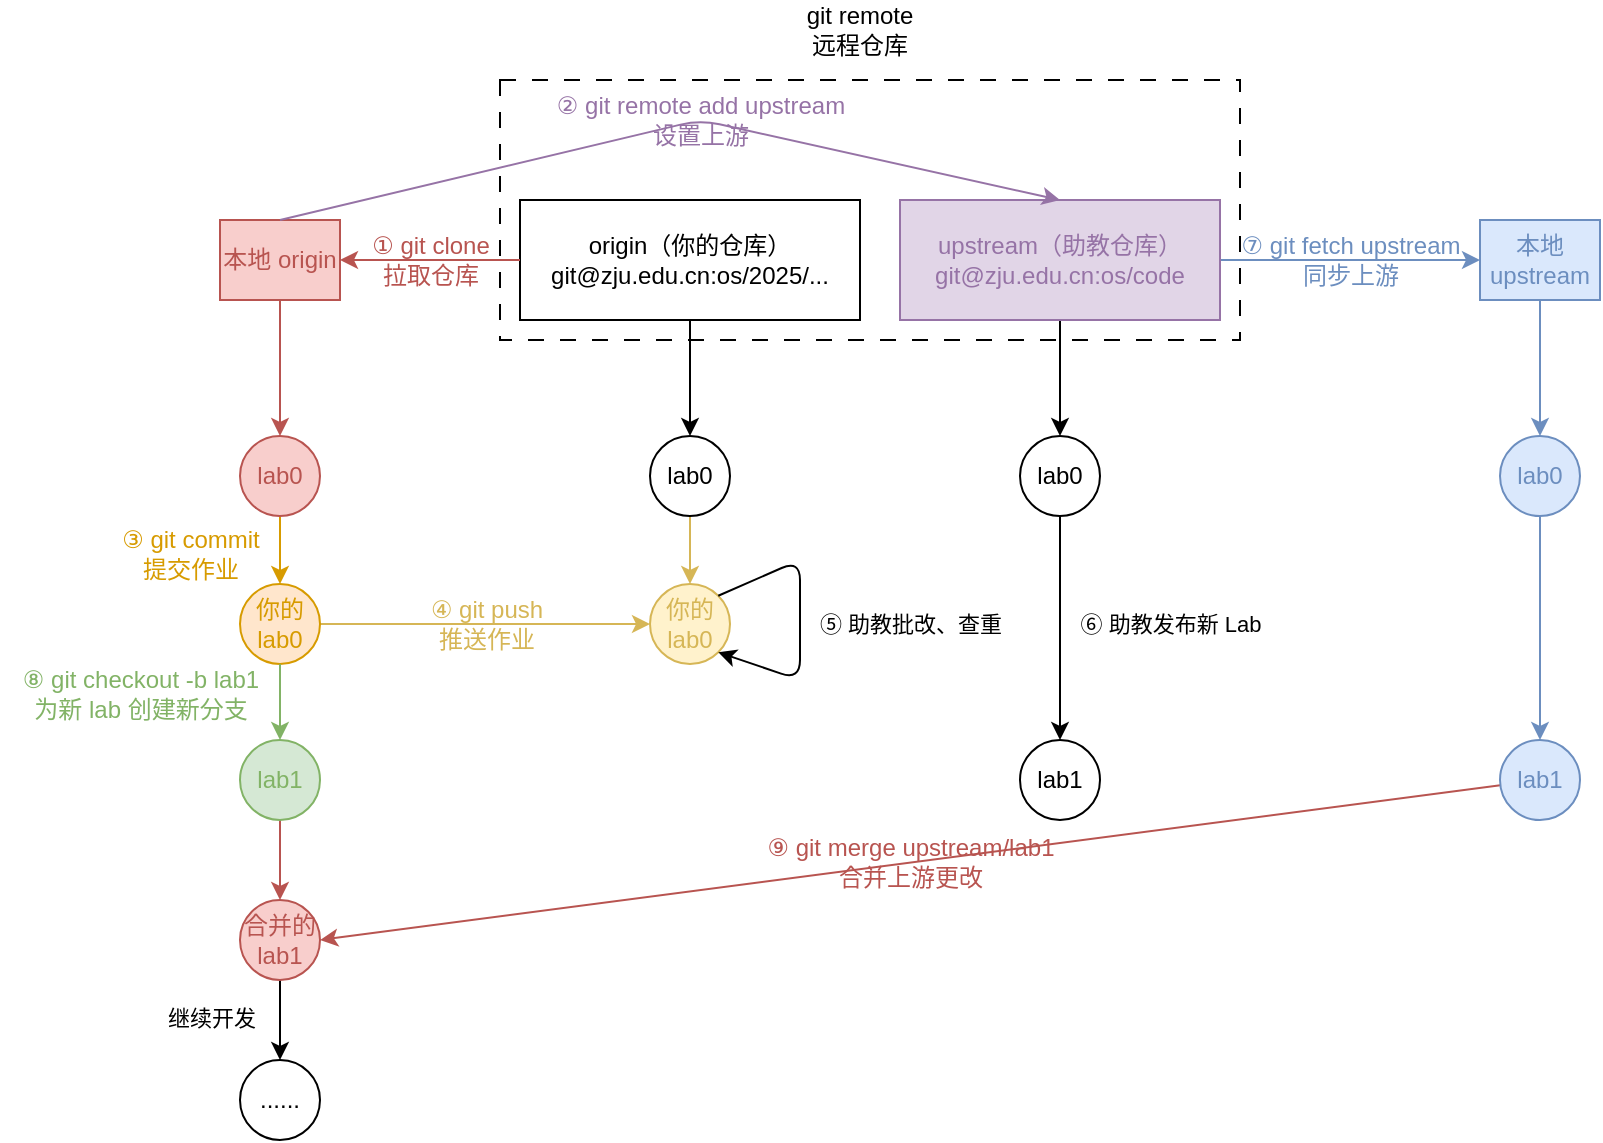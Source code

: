 <mxfile>
    <diagram id="o7M6kcI1u6XlM2kXI7ns" name="Page-1">
        <mxGraphModel dx="1164" dy="310" grid="1" gridSize="10" guides="1" tooltips="1" connect="1" arrows="1" fold="1" page="1" pageScale="1" pageWidth="850" pageHeight="1100" math="0" shadow="0">
            <root>
                <mxCell id="0"/>
                <mxCell id="1" parent="0"/>
                <mxCell id="2" value="" style="rounded=0;whiteSpace=wrap;html=1;dashed=1;dashPattern=8 8;" parent="1" vertex="1">
                    <mxGeometry x="100" y="70" width="370" height="130" as="geometry"/>
                </mxCell>
                <mxCell id="3" value="git remote&lt;div&gt;远程仓库&lt;/div&gt;" style="text;html=1;align=center;verticalAlign=middle;whiteSpace=wrap;rounded=0;" parent="1" vertex="1">
                    <mxGeometry x="250" y="30" width="60" height="30" as="geometry"/>
                </mxCell>
                <mxCell id="18" style="edgeStyle=none;shape=connector;rounded=1;html=1;strokeColor=default;align=center;verticalAlign=middle;fontFamily=Helvetica;fontSize=11;fontColor=default;labelBackgroundColor=default;endArrow=classic;" parent="1" source="4" target="14" edge="1">
                    <mxGeometry relative="1" as="geometry"/>
                </mxCell>
                <mxCell id="4" value="origin（你的仓库）&lt;div&gt;git@zju.edu.cn:os/2025/...&lt;/div&gt;" style="rounded=0;whiteSpace=wrap;html=1;" parent="1" vertex="1">
                    <mxGeometry x="110" y="130" width="170" height="60" as="geometry"/>
                </mxCell>
                <mxCell id="17" style="edgeStyle=none;shape=connector;rounded=1;html=1;strokeColor=default;align=center;verticalAlign=middle;fontFamily=Helvetica;fontSize=11;fontColor=default;labelBackgroundColor=default;endArrow=classic;" parent="1" source="5" target="16" edge="1">
                    <mxGeometry relative="1" as="geometry"/>
                </mxCell>
                <mxCell id="37" value="&lt;span style=&quot;font-size: 12px;&quot;&gt;&lt;font style=&quot;color: rgb(108, 142, 191);&quot;&gt;⑦ git fetch upstream&lt;/font&gt;&lt;/span&gt;&lt;div&gt;&lt;span style=&quot;font-size: 12px;&quot;&gt;&lt;font style=&quot;color: rgb(108, 142, 191);&quot;&gt;同步上游&lt;/font&gt;&lt;/span&gt;&lt;/div&gt;" style="edgeStyle=none;shape=connector;rounded=1;html=1;strokeColor=#6c8ebf;align=center;verticalAlign=middle;fontFamily=Helvetica;fontSize=11;fontColor=#6C8EBF;labelBackgroundColor=none;endArrow=classic;fillColor=#dae8fc;" parent="1" source="5" target="36" edge="1">
                    <mxGeometry relative="1" as="geometry"/>
                </mxCell>
                <mxCell id="5" value="&lt;font style=&quot;color: rgb(150, 115, 166);&quot;&gt;upstream（助教仓库）&lt;br&gt;&lt;/font&gt;&lt;div&gt;&lt;font style=&quot;color: rgb(150, 115, 166);&quot;&gt;git@zju.edu.cn:os/code&lt;/font&gt;&lt;/div&gt;" style="rounded=0;whiteSpace=wrap;html=1;fillColor=#e1d5e7;strokeColor=#9673a6;" parent="1" vertex="1">
                    <mxGeometry x="300" y="130" width="160" height="60" as="geometry"/>
                </mxCell>
                <mxCell id="29" value="&lt;span style=&quot;color: rgb(184, 84, 80); font-size: 12px;&quot;&gt;⑨ git merge upstream/lab1&lt;/span&gt;&lt;div&gt;&lt;span style=&quot;color: rgb(184, 84, 80); font-size: 12px;&quot;&gt;合并上游更改&lt;/span&gt;&lt;/div&gt;" style="edgeStyle=none;shape=connector;rounded=1;html=1;strokeColor=#b85450;align=center;verticalAlign=middle;fontFamily=Helvetica;fontSize=11;fontColor=default;labelBackgroundColor=none;endArrow=classic;fillColor=#f8cecc;entryX=1;entryY=0.5;entryDx=0;entryDy=0;" parent="1" source="38" target="44" edge="1">
                    <mxGeometry relative="1" as="geometry">
                        <mxPoint x="10.0" y="480" as="targetPoint"/>
                    </mxGeometry>
                </mxCell>
                <mxCell id="6" value="lab1" style="ellipse;whiteSpace=wrap;html=1;aspect=fixed;" parent="1" vertex="1">
                    <mxGeometry x="360" y="400" width="40" height="40" as="geometry"/>
                </mxCell>
                <mxCell id="11" style="edgeStyle=none;html=1;fillColor=#ffe6cc;strokeColor=#d79b00;" parent="1" target="10" edge="1">
                    <mxGeometry relative="1" as="geometry">
                        <mxPoint x="-10" y="270.0" as="sourcePoint"/>
                    </mxGeometry>
                </mxCell>
                <mxCell id="7" value="lab0" style="ellipse;whiteSpace=wrap;html=1;aspect=fixed;fillColor=#f8cecc;strokeColor=#b85450;fontColor=#B85450;" parent="1" vertex="1">
                    <mxGeometry x="-30" y="248" width="40" height="40" as="geometry"/>
                </mxCell>
                <mxCell id="22" value="&lt;span style=&quot;color: rgb(214, 182, 86); font-size: 12px;&quot;&gt;④ git push&lt;/span&gt;&lt;div&gt;&lt;span style=&quot;color: rgb(214, 182, 86); font-size: 12px;&quot;&gt;推送作业&lt;/span&gt;&lt;/div&gt;" style="edgeStyle=none;shape=connector;rounded=1;html=1;strokeColor=#d6b656;align=center;verticalAlign=middle;fontFamily=Helvetica;fontSize=11;fontColor=default;labelBackgroundColor=none;endArrow=classic;fillColor=#fff2cc;" parent="1" source="10" target="21" edge="1">
                    <mxGeometry relative="1" as="geometry"/>
                </mxCell>
                <mxCell id="10" value="&lt;font style=&quot;color: rgb(215, 155, 0);&quot;&gt;你的&lt;/font&gt;&lt;div&gt;&lt;font color=&quot;#d79b00&quot;&gt;lab0&lt;/font&gt;&lt;/div&gt;" style="ellipse;whiteSpace=wrap;html=1;aspect=fixed;fillColor=#ffe6cc;strokeColor=#d79b00;fontColor=#FF8000;" parent="1" vertex="1">
                    <mxGeometry x="-30" y="322" width="40" height="40" as="geometry"/>
                </mxCell>
                <mxCell id="45" style="edgeStyle=none;shape=connector;rounded=1;html=1;strokeColor=#b85450;align=center;verticalAlign=middle;fontFamily=Helvetica;fontSize=11;fontColor=default;labelBackgroundColor=default;endArrow=classic;fillColor=#f8cecc;" parent="1" source="12" target="44" edge="1">
                    <mxGeometry relative="1" as="geometry"/>
                </mxCell>
                <mxCell id="12" value="lab1" style="ellipse;whiteSpace=wrap;html=1;aspect=fixed;fillColor=#d5e8d4;strokeColor=#82b366;fontColor=#82B366;" parent="1" vertex="1">
                    <mxGeometry x="-30" y="400" width="40" height="40" as="geometry"/>
                </mxCell>
                <mxCell id="30" style="edgeStyle=none;shape=connector;rounded=1;html=1;strokeColor=#b85450;align=center;verticalAlign=middle;fontFamily=Helvetica;fontSize=11;fontColor=default;labelBackgroundColor=default;endArrow=classic;fillColor=#f8cecc;" parent="1" source="13" target="7" edge="1">
                    <mxGeometry relative="1" as="geometry"/>
                </mxCell>
                <mxCell id="13" value="本地 origin" style="rounded=0;whiteSpace=wrap;html=1;fillColor=#f8cecc;strokeColor=#b85450;fontColor=#B85450;" parent="1" vertex="1">
                    <mxGeometry x="-40" y="140" width="60" height="40" as="geometry"/>
                </mxCell>
                <mxCell id="19" value="&lt;span style=&quot;font-size: 12px;&quot;&gt;&lt;font style=&quot;color: rgb(184, 84, 80);&quot;&gt;① git clone&lt;/font&gt;&lt;/span&gt;&lt;div style=&quot;scrollbar-color: rgb(226, 226, 226) rgb(251, 251, 251); font-size: 12px; color: rgb(63, 63, 63);&quot;&gt;&lt;font style=&quot;color: rgb(184, 84, 80);&quot;&gt;拉取仓库&lt;/font&gt;&lt;/div&gt;" style="edgeStyle=none;shape=connector;rounded=1;html=1;strokeColor=#b85450;align=center;verticalAlign=middle;fontFamily=Helvetica;fontSize=11;fontColor=default;labelBackgroundColor=none;endArrow=classic;fillColor=#f8cecc;" parent="1" source="4" target="13" edge="1">
                    <mxGeometry relative="1" as="geometry">
                        <mxPoint x="110" y="160" as="sourcePoint"/>
                        <mxPoint x="50.0" y="159.58" as="targetPoint"/>
                    </mxGeometry>
                </mxCell>
                <mxCell id="23" style="edgeStyle=none;shape=connector;rounded=1;html=1;strokeColor=#d6b656;align=center;verticalAlign=middle;fontFamily=Helvetica;fontSize=11;fontColor=default;labelBackgroundColor=default;endArrow=classic;fillColor=#fff2cc;" parent="1" target="21" edge="1">
                    <mxGeometry relative="1" as="geometry">
                        <mxPoint x="195" y="270.0" as="sourcePoint"/>
                    </mxGeometry>
                </mxCell>
                <mxCell id="14" value="lab0" style="ellipse;whiteSpace=wrap;html=1;aspect=fixed;" parent="1" vertex="1">
                    <mxGeometry x="175" y="248" width="40" height="40" as="geometry"/>
                </mxCell>
                <mxCell id="26" style="edgeStyle=none;shape=connector;rounded=1;html=1;strokeColor=default;align=center;verticalAlign=middle;fontFamily=Helvetica;fontSize=11;fontColor=default;labelBackgroundColor=default;endArrow=classic;" parent="1" source="16" target="6" edge="1">
                    <mxGeometry relative="1" as="geometry"/>
                </mxCell>
                <mxCell id="16" value="lab0" style="ellipse;whiteSpace=wrap;html=1;aspect=fixed;" parent="1" vertex="1">
                    <mxGeometry x="360" y="248" width="40" height="40" as="geometry"/>
                </mxCell>
                <mxCell id="20" value="&lt;font style=&quot;color: rgb(215, 155, 0);&quot;&gt;③ git commit&lt;/font&gt;&lt;div&gt;&lt;font style=&quot;color: rgb(215, 155, 0);&quot;&gt;提交作业&lt;/font&gt;&lt;/div&gt;" style="text;html=1;align=center;verticalAlign=middle;resizable=0;points=[];autosize=1;strokeColor=none;fillColor=none;fontColor=#D79B00;" parent="1" vertex="1">
                    <mxGeometry x="-100" y="287" width="90" height="40" as="geometry"/>
                </mxCell>
                <mxCell id="27" style="edgeStyle=none;shape=connector;rounded=1;html=1;strokeColor=#82b366;align=center;verticalAlign=middle;fontFamily=Helvetica;fontSize=11;fontColor=default;labelBackgroundColor=default;endArrow=classic;fillColor=#d5e8d4;" parent="1" target="12" edge="1">
                    <mxGeometry relative="1" as="geometry">
                        <mxPoint x="-10" y="362" as="sourcePoint"/>
                    </mxGeometry>
                </mxCell>
                <mxCell id="21" value="&lt;font style=&quot;color: rgb(214, 182, 86);&quot;&gt;你的&lt;/font&gt;&lt;div&gt;&lt;font color=&quot;#d6b656&quot;&gt;lab0&lt;/font&gt;&lt;/div&gt;" style="ellipse;whiteSpace=wrap;html=1;aspect=fixed;fillColor=#fff2cc;strokeColor=#d6b656;fontColor=#D6B656;" parent="1" vertex="1">
                    <mxGeometry x="175" y="322" width="40" height="40" as="geometry"/>
                </mxCell>
                <mxCell id="28" value="&lt;font style=&quot;color: rgb(130, 179, 102);&quot;&gt;⑧ git checkout -b lab1&lt;/font&gt;&lt;div&gt;&lt;font style=&quot;color: rgb(130, 179, 102);&quot;&gt;为新 lab 创建新分支&lt;/font&gt;&lt;/div&gt;" style="text;html=1;align=center;verticalAlign=middle;resizable=0;points=[];autosize=1;strokeColor=none;fillColor=none;fontColor=#82B366;" parent="1" vertex="1">
                    <mxGeometry x="-150" y="357" width="140" height="40" as="geometry"/>
                </mxCell>
                <mxCell id="31" value="" style="endArrow=classic;html=1;rounded=1;strokeColor=default;align=center;verticalAlign=middle;fontFamily=Helvetica;fontSize=11;fontColor=default;labelBackgroundColor=default;exitX=1;exitY=0;exitDx=0;exitDy=0;entryX=1;entryY=1;entryDx=0;entryDy=0;" parent="1" source="21" target="21" edge="1">
                    <mxGeometry width="50" height="50" relative="1" as="geometry">
                        <mxPoint x="260" y="360" as="sourcePoint"/>
                        <mxPoint x="260" y="360" as="targetPoint"/>
                        <Array as="points">
                            <mxPoint x="250" y="310"/>
                            <mxPoint x="250" y="370"/>
                        </Array>
                    </mxGeometry>
                </mxCell>
                <mxCell id="32" value="⑤ 助教批改、查重" style="text;html=1;align=center;verticalAlign=middle;resizable=0;points=[];autosize=1;strokeColor=none;fillColor=none;fontFamily=Helvetica;fontSize=11;fontColor=default;labelBackgroundColor=default;" parent="1" vertex="1">
                    <mxGeometry x="250" y="327" width="110" height="30" as="geometry"/>
                </mxCell>
                <mxCell id="35" value="&lt;span style=&quot;color: rgb(150, 115, 166); font-size: 12px;&quot;&gt;② git remote add upstream&lt;/span&gt;&lt;div&gt;&lt;span style=&quot;color: rgb(150, 115, 166); font-size: 12px;&quot;&gt;设置上游&lt;/span&gt;&lt;/div&gt;" style="endArrow=classic;html=1;rounded=1;strokeColor=#9673a6;align=center;verticalAlign=middle;fontFamily=Helvetica;fontSize=11;fontColor=default;labelBackgroundColor=none;exitX=0.5;exitY=0;exitDx=0;exitDy=0;entryX=0.5;entryY=0;entryDx=0;entryDy=0;fillColor=#e1d5e7;" parent="1" source="13" target="5" edge="1">
                    <mxGeometry x="0.079" width="50" height="50" relative="1" as="geometry">
                        <mxPoint x="-110" y="190" as="sourcePoint"/>
                        <mxPoint x="-60" y="140" as="targetPoint"/>
                        <Array as="points">
                            <mxPoint x="200" y="90"/>
                        </Array>
                        <mxPoint as="offset"/>
                    </mxGeometry>
                </mxCell>
                <mxCell id="41" style="edgeStyle=none;shape=connector;rounded=1;html=1;strokeColor=#6c8ebf;align=center;verticalAlign=middle;fontFamily=Helvetica;fontSize=11;fontColor=default;labelBackgroundColor=default;endArrow=classic;fillColor=#dae8fc;" parent="1" source="36" target="40" edge="1">
                    <mxGeometry relative="1" as="geometry"/>
                </mxCell>
                <mxCell id="36" value="本地 upstream" style="rounded=0;whiteSpace=wrap;html=1;fillColor=#dae8fc;strokeColor=#6c8ebf;fontColor=#6C8EBF;" parent="1" vertex="1">
                    <mxGeometry x="590" y="140" width="60" height="40" as="geometry"/>
                </mxCell>
                <mxCell id="38" value="lab1" style="ellipse;whiteSpace=wrap;html=1;aspect=fixed;fillColor=#dae8fc;strokeColor=#6c8ebf;fontColor=#6C8EBF;" parent="1" vertex="1">
                    <mxGeometry x="600" y="400" width="40" height="40" as="geometry"/>
                </mxCell>
                <mxCell id="39" style="edgeStyle=none;shape=connector;rounded=1;html=1;strokeColor=#6c8ebf;align=center;verticalAlign=middle;fontFamily=Helvetica;fontSize=11;fontColor=default;labelBackgroundColor=default;endArrow=classic;fillColor=#dae8fc;" parent="1" source="40" target="38" edge="1">
                    <mxGeometry relative="1" as="geometry"/>
                </mxCell>
                <mxCell id="40" value="lab0" style="ellipse;whiteSpace=wrap;html=1;aspect=fixed;fillColor=#dae8fc;strokeColor=#6c8ebf;fontColor=#6C8EBF;" parent="1" vertex="1">
                    <mxGeometry x="600" y="248" width="40" height="40" as="geometry"/>
                </mxCell>
                <mxCell id="43" value="⑥ 助教发布新 Lab" style="text;html=1;align=center;verticalAlign=middle;resizable=0;points=[];autosize=1;strokeColor=none;fillColor=none;fontFamily=Helvetica;fontSize=11;fontColor=default;labelBackgroundColor=default;" parent="1" vertex="1">
                    <mxGeometry x="380" y="327" width="110" height="30" as="geometry"/>
                </mxCell>
                <mxCell id="49" style="edgeStyle=none;shape=connector;rounded=1;html=1;strokeColor=default;align=center;verticalAlign=middle;fontFamily=Helvetica;fontSize=11;fontColor=default;labelBackgroundColor=default;endArrow=classic;" parent="1" source="44" target="48" edge="1">
                    <mxGeometry relative="1" as="geometry"/>
                </mxCell>
                <mxCell id="44" value="&lt;font style=&quot;color: rgb(184, 84, 80);&quot;&gt;合并的&lt;/font&gt;&lt;div&gt;&lt;font style=&quot;color: rgb(184, 84, 80);&quot;&gt;lab1&lt;/font&gt;&lt;/div&gt;" style="ellipse;whiteSpace=wrap;html=1;aspect=fixed;fillColor=#f8cecc;strokeColor=#b85450;fontColor=#B85450;" parent="1" vertex="1">
                    <mxGeometry x="-30" y="480" width="40" height="40" as="geometry"/>
                </mxCell>
                <mxCell id="48" value="......" style="ellipse;whiteSpace=wrap;html=1;aspect=fixed;" parent="1" vertex="1">
                    <mxGeometry x="-30" y="560" width="40" height="40" as="geometry"/>
                </mxCell>
                <mxCell id="52" value="继续开发" style="text;html=1;align=center;verticalAlign=middle;whiteSpace=wrap;rounded=0;fontFamily=Helvetica;fontSize=11;fontColor=default;labelBackgroundColor=default;" parent="1" vertex="1">
                    <mxGeometry x="-74" y="524" width="60" height="30" as="geometry"/>
                </mxCell>
            </root>
        </mxGraphModel>
    </diagram>
</mxfile>